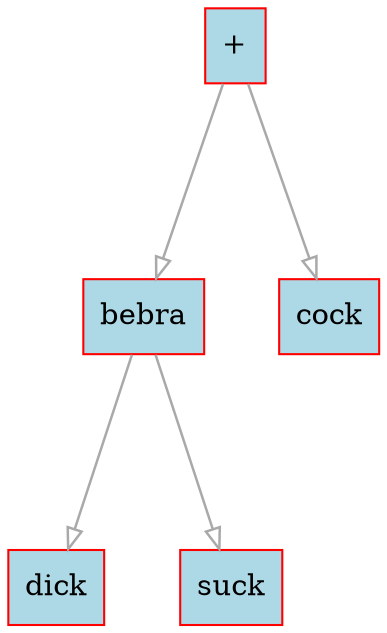
    digraph g {
        dpi      = 200;
        fontname = "Comic Sans MS";
        fontsize = 20;
        rankdir   =  TB;
        edge [color = darkgrey, arrowhead = onormal, arrowsize = 1, penwidth = 1.2]
        graph[fillcolor = lightgreen, ranksep = 1.3, nodesep = 0.5,
        style = "rounded, filled",color = green, penwidth = 2]

    Node000001a4ca2c1550[shape=rectangle, color="red", width=0.2, style="filled",fillcolor="lightblue", label="+"] 
 
Node000001a4ca2c15f0[shape=rectangle, color="red", width=0.2, style="filled",fillcolor="lightblue", label="bebra"] 
 
Node000001a4ca2c1690[shape=rectangle, color="red", width=0.2, style="filled",fillcolor="lightblue", label="dick"] 
 
Node000001a4ca2c1810[shape=rectangle, color="red", width=0.2, style="filled",fillcolor="lightblue", label="suck"] 
 
Node000001a4ca2c1990[shape=rectangle, color="red", width=0.2, style="filled",fillcolor="lightblue", label="cock"] 
 
Node000001a4ca2c1550->Node000001a4ca2c15f0
Node000001a4ca2c15f0->Node000001a4ca2c1690
Node000001a4ca2c15f0->Node000001a4ca2c1810
Node000001a4ca2c1550->Node000001a4ca2c1990
}
